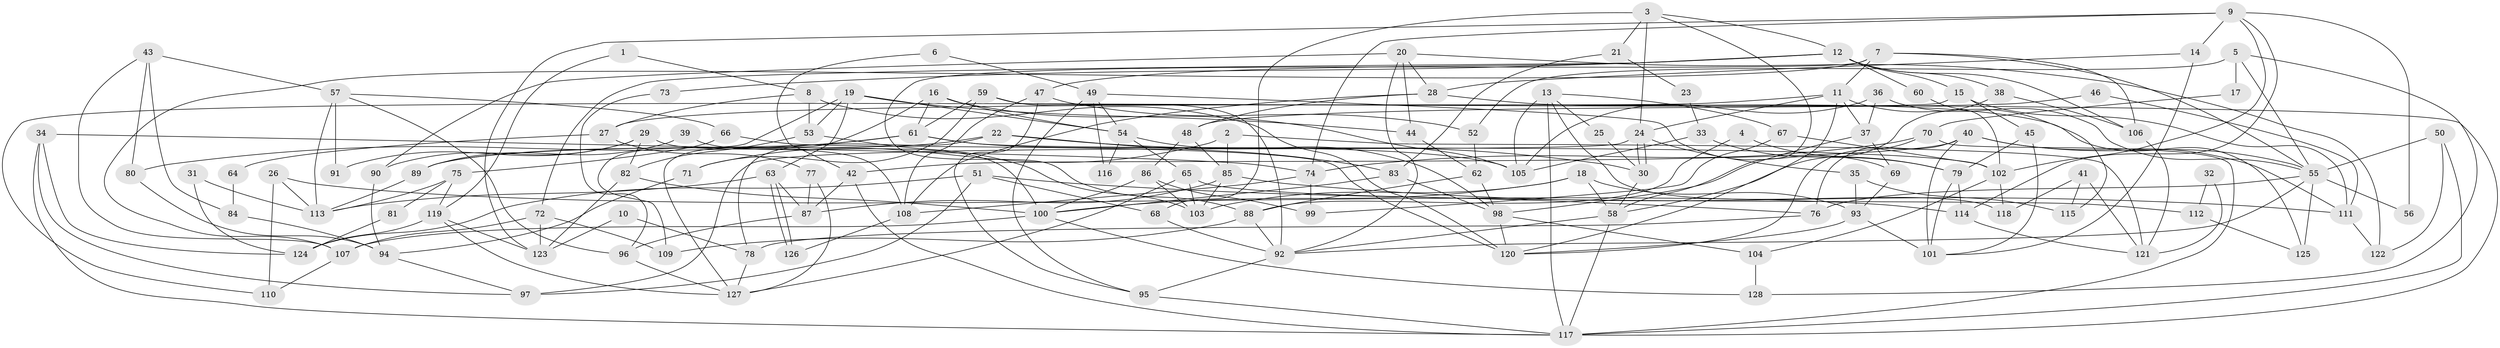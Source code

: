 // coarse degree distribution, {5: 0.175, 3: 0.1625, 11: 0.0125, 2: 0.1, 4: 0.1875, 8: 0.0875, 7: 0.0875, 6: 0.1375, 10: 0.0375, 9: 0.0125}
// Generated by graph-tools (version 1.1) at 2025/52/02/27/25 19:52:06]
// undirected, 128 vertices, 256 edges
graph export_dot {
graph [start="1"]
  node [color=gray90,style=filled];
  1;
  2;
  3;
  4;
  5;
  6;
  7;
  8;
  9;
  10;
  11;
  12;
  13;
  14;
  15;
  16;
  17;
  18;
  19;
  20;
  21;
  22;
  23;
  24;
  25;
  26;
  27;
  28;
  29;
  30;
  31;
  32;
  33;
  34;
  35;
  36;
  37;
  38;
  39;
  40;
  41;
  42;
  43;
  44;
  45;
  46;
  47;
  48;
  49;
  50;
  51;
  52;
  53;
  54;
  55;
  56;
  57;
  58;
  59;
  60;
  61;
  62;
  63;
  64;
  65;
  66;
  67;
  68;
  69;
  70;
  71;
  72;
  73;
  74;
  75;
  76;
  77;
  78;
  79;
  80;
  81;
  82;
  83;
  84;
  85;
  86;
  87;
  88;
  89;
  90;
  91;
  92;
  93;
  94;
  95;
  96;
  97;
  98;
  99;
  100;
  101;
  102;
  103;
  104;
  105;
  106;
  107;
  108;
  109;
  110;
  111;
  112;
  113;
  114;
  115;
  116;
  117;
  118;
  119;
  120;
  121;
  122;
  123;
  124;
  125;
  126;
  127;
  128;
  1 -- 119;
  1 -- 8;
  2 -- 71;
  2 -- 85;
  2 -- 121;
  3 -- 24;
  3 -- 58;
  3 -- 12;
  3 -- 21;
  3 -- 68;
  4 -- 79;
  4 -- 88;
  5 -- 55;
  5 -- 52;
  5 -- 17;
  5 -- 128;
  6 -- 42;
  6 -- 49;
  7 -- 106;
  7 -- 107;
  7 -- 11;
  7 -- 55;
  7 -- 88;
  8 -- 120;
  8 -- 53;
  8 -- 27;
  9 -- 74;
  9 -- 102;
  9 -- 14;
  9 -- 56;
  9 -- 114;
  9 -- 123;
  10 -- 78;
  10 -- 123;
  11 -- 24;
  11 -- 27;
  11 -- 37;
  11 -- 115;
  11 -- 120;
  12 -- 72;
  12 -- 15;
  12 -- 38;
  12 -- 47;
  12 -- 60;
  12 -- 73;
  12 -- 106;
  13 -- 117;
  13 -- 105;
  13 -- 25;
  13 -- 67;
  13 -- 118;
  14 -- 28;
  14 -- 101;
  15 -- 111;
  15 -- 45;
  15 -- 110;
  16 -- 105;
  16 -- 54;
  16 -- 61;
  16 -- 127;
  17 -- 70;
  18 -- 100;
  18 -- 58;
  18 -- 93;
  18 -- 103;
  19 -- 53;
  19 -- 63;
  19 -- 44;
  19 -- 54;
  19 -- 109;
  20 -- 122;
  20 -- 92;
  20 -- 28;
  20 -- 44;
  20 -- 90;
  21 -- 83;
  21 -- 23;
  22 -- 30;
  22 -- 83;
  22 -- 78;
  22 -- 89;
  23 -- 33;
  24 -- 30;
  24 -- 30;
  24 -- 97;
  24 -- 35;
  25 -- 30;
  26 -- 110;
  26 -- 113;
  26 -- 114;
  27 -- 64;
  27 -- 77;
  28 -- 48;
  28 -- 108;
  28 -- 125;
  29 -- 108;
  29 -- 90;
  29 -- 82;
  29 -- 91;
  30 -- 58;
  31 -- 124;
  31 -- 113;
  32 -- 121;
  32 -- 112;
  33 -- 105;
  33 -- 79;
  34 -- 74;
  34 -- 117;
  34 -- 97;
  34 -- 124;
  35 -- 93;
  35 -- 115;
  36 -- 37;
  36 -- 55;
  36 -- 105;
  37 -- 98;
  37 -- 69;
  38 -- 106;
  38 -- 58;
  39 -- 89;
  39 -- 100;
  40 -- 101;
  40 -- 55;
  40 -- 42;
  40 -- 76;
  40 -- 111;
  41 -- 121;
  41 -- 115;
  41 -- 118;
  42 -- 117;
  42 -- 87;
  43 -- 107;
  43 -- 57;
  43 -- 80;
  43 -- 84;
  44 -- 62;
  45 -- 101;
  45 -- 79;
  46 -- 111;
  46 -- 48;
  47 -- 95;
  47 -- 52;
  47 -- 108;
  48 -- 85;
  48 -- 86;
  49 -- 54;
  49 -- 69;
  49 -- 95;
  49 -- 116;
  50 -- 55;
  50 -- 117;
  50 -- 122;
  51 -- 76;
  51 -- 124;
  51 -- 68;
  51 -- 97;
  52 -- 62;
  53 -- 82;
  53 -- 103;
  54 -- 98;
  54 -- 65;
  54 -- 116;
  55 -- 76;
  55 -- 56;
  55 -- 92;
  55 -- 125;
  57 -- 96;
  57 -- 66;
  57 -- 91;
  57 -- 113;
  58 -- 92;
  58 -- 117;
  59 -- 92;
  59 -- 117;
  59 -- 61;
  59 -- 71;
  60 -- 102;
  61 -- 80;
  61 -- 89;
  61 -- 102;
  61 -- 105;
  62 -- 88;
  62 -- 98;
  63 -- 126;
  63 -- 126;
  63 -- 113;
  63 -- 87;
  64 -- 84;
  65 -- 127;
  65 -- 103;
  65 -- 112;
  66 -- 120;
  66 -- 75;
  67 -- 102;
  67 -- 99;
  68 -- 92;
  69 -- 93;
  70 -- 120;
  70 -- 117;
  70 -- 74;
  71 -- 94;
  72 -- 123;
  72 -- 109;
  72 -- 107;
  73 -- 96;
  74 -- 108;
  74 -- 99;
  75 -- 119;
  75 -- 113;
  75 -- 81;
  76 -- 78;
  77 -- 87;
  77 -- 127;
  78 -- 127;
  79 -- 114;
  79 -- 101;
  80 -- 94;
  81 -- 124;
  82 -- 100;
  82 -- 123;
  83 -- 98;
  83 -- 100;
  84 -- 94;
  85 -- 87;
  85 -- 103;
  85 -- 111;
  86 -- 99;
  86 -- 103;
  86 -- 100;
  87 -- 96;
  88 -- 92;
  88 -- 109;
  89 -- 113;
  90 -- 94;
  92 -- 95;
  93 -- 101;
  93 -- 120;
  94 -- 97;
  95 -- 117;
  96 -- 127;
  98 -- 120;
  98 -- 104;
  100 -- 128;
  100 -- 107;
  102 -- 118;
  102 -- 104;
  104 -- 128;
  106 -- 121;
  107 -- 110;
  108 -- 126;
  111 -- 122;
  112 -- 125;
  114 -- 121;
  119 -- 123;
  119 -- 127;
  119 -- 124;
}
